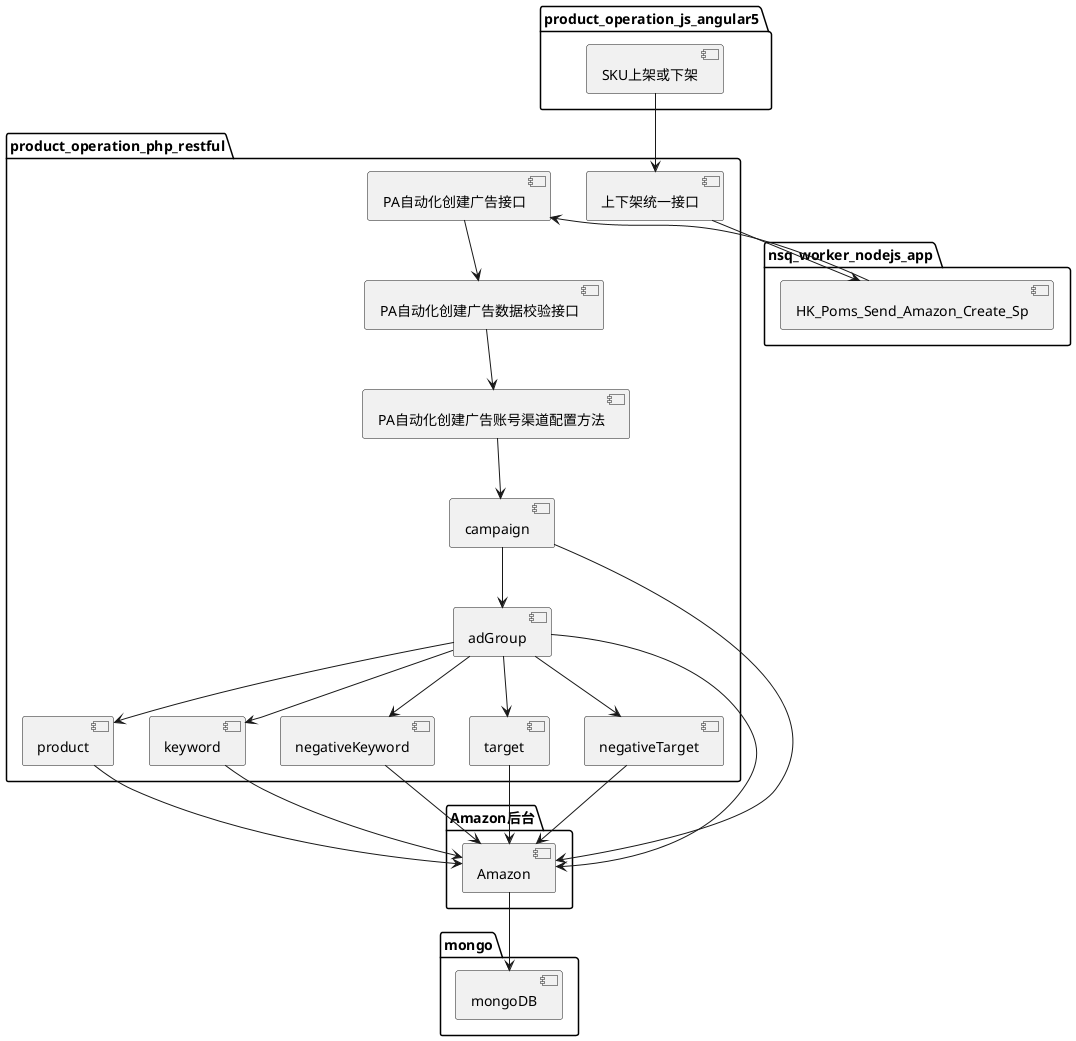@startuml

package "product_operation_php_restful"{
	[上下架统一接口]
	[PA自动化创建广告接口]
	[PA自动化创建广告数据校验接口]
	[PA自动化创建广告账号渠道配置方法]
	[campaign]
	[adGroup]
	[product]
	[keyword]
	[negativeKeyword]
	[target]
	[negativeTarget]
}
package "product_operation_js_angular5"{
	[SKU上架或下架]
}
package "nsq_worker_nodejs_app"{
	[HK_Poms_Send_Amazon_Create_Sp]
}
package "Amazon后台"{
	[Amazon]
}
package "mongo"{
	[mongoDB]
}


'DataAccess - [First Component]
'[First Component] ..> HTTP : use
[SKU上架或下架] --> [上下架统一接口]
[上下架统一接口] --> [HK_Poms_Send_Amazon_Create_Sp]
[HK_Poms_Send_Amazon_Create_Sp] --> [PA自动化创建广告接口]
[PA自动化创建广告接口] --> [PA自动化创建广告数据校验接口]
[PA自动化创建广告数据校验接口] --> [PA自动化创建广告账号渠道配置方法]
[PA自动化创建广告账号渠道配置方法] --> [campaign]
[campaign] --> [adGroup]
[adGroup] --> [product]
[adGroup] --> [keyword]
[adGroup] --> [negativeKeyword]
[adGroup] --> [target]
[adGroup] --> [negativeTarget]
[campaign] --> [Amazon]
[adGroup] --> [Amazon]
[product] --> [Amazon]
[keyword] --> [Amazon]
[negativeKeyword] --> [Amazon]
[target] --> [Amazon]
[negativeTarget] --> [Amazon]
[Amazon] --> [mongoDB]




@enduml